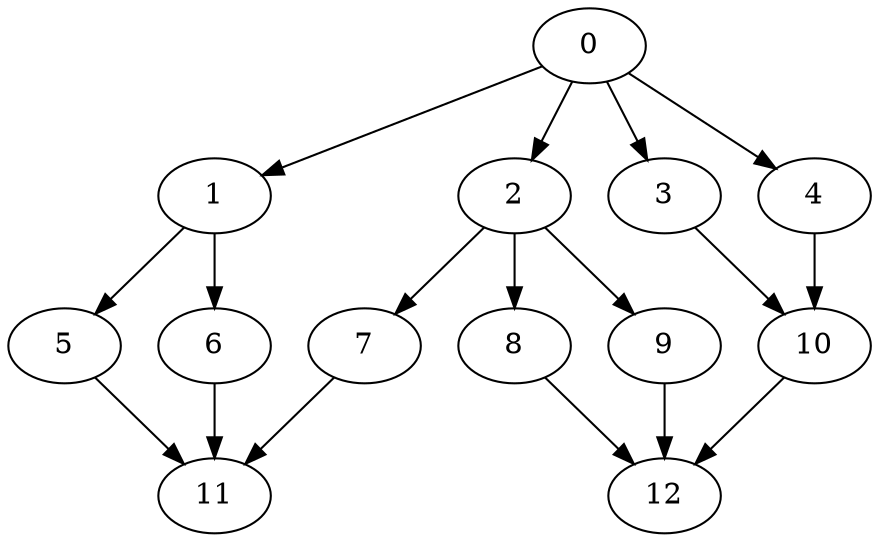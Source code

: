 digraph "OutTree-Balanced-MaxBf-3_Nodes_13_CCR_0.1_WeightType_Random" {
	0	 [Weight=50];
	1	 [Weight=70];
	2	 [Weight=50];
    3	 [Weight=70];
    4	 [Weight=50];
    5	 [Weight=70];
    6	 [Weight=50];
    7	 [Weight=70];
    8	 [Weight=50];
    9	 [Weight=70];
    10	 [Weight=50];
    11	 [Weight=70];
    12	 [Weight=50];
    0 -> 1	 [Weight=10];
    0 -> 2	 [Weight=20];
    0 -> 3	 [Weight=30];
    0 -> 4	 [Weight=40];
    1 -> 5	 [Weight=50];
    1 -> 6	 [Weight=60];
    2 -> 7	 [Weight=70];
    2 -> 8	 [Weight=80];
    2 -> 9	 [Weight=90];
    3 -> 10	 [Weight=100];
    4 -> 10	 [Weight=10];
    5 -> 11	 [Weight=20];
    6 -> 11	 [Weight=30];
    7 -> 11	 [Weight=40];
    8 -> 12	 [Weight=50];
    9 -> 12	 [Weight=60];
    10 -> 12 [Weight=70];
}
